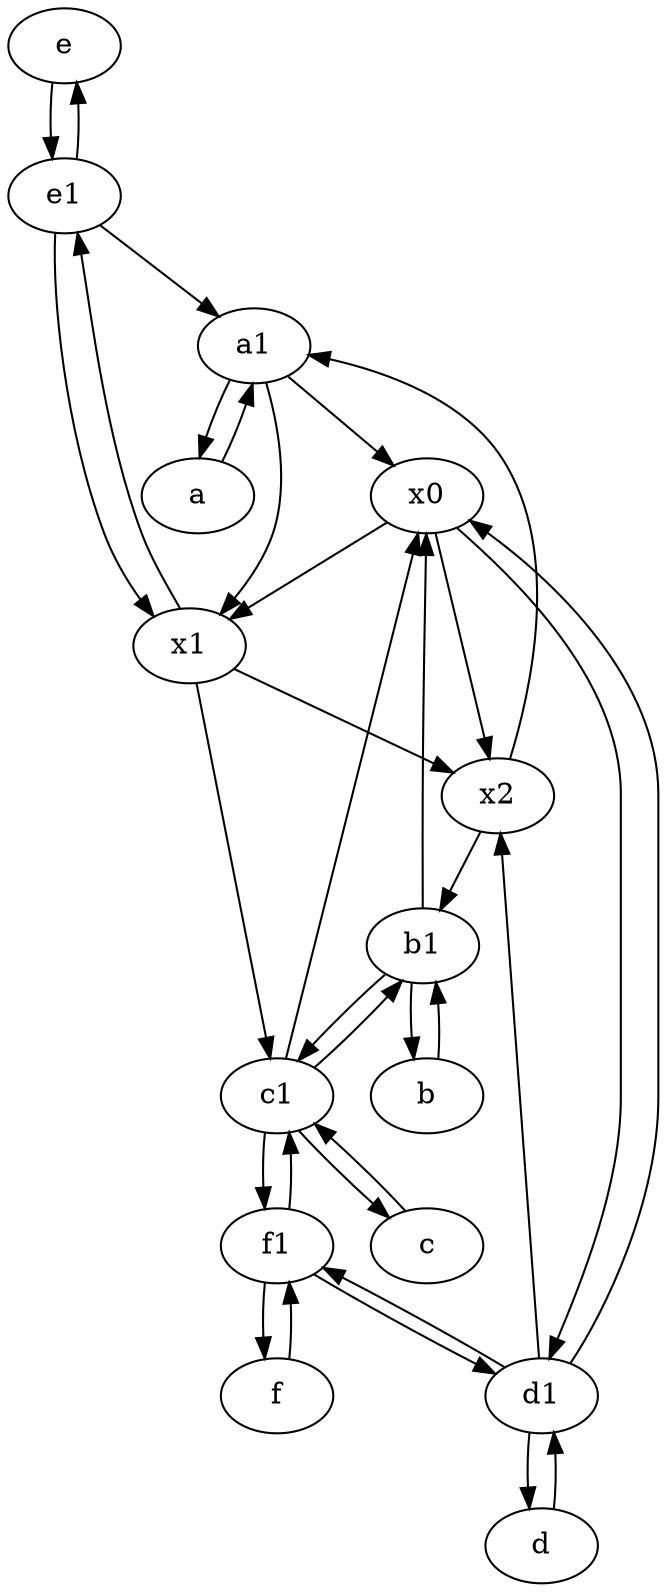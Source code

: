digraph  {
	e [pos="30,50!"];
	x2;
	x0;
	x1;
	c1 [pos="30,15!"];
	a [pos="40,10!"];
	d [pos="20,30!"];
	b [pos="50,20!"];
	f [pos="15,45!"];
	d1 [pos="25,30!"];
	a1 [pos="40,15!"];
	c [pos="20,10!"];
	f1;
	b1 [pos="45,20!"];
	e1 [pos="25,45!"];
	x1 -> e1;
	x0 -> x1;
	b -> b1;
	c1 -> x0;
	x0 -> d1;
	a1 -> a;
	x1 -> c1;
	a -> a1;
	e1 -> a1;
	b1 -> b;
	a1 -> x0;
	f1 -> f;
	c1 -> f1;
	x1 -> x2;
	c1 -> c;
	b1 -> x0;
	e1 -> e;
	c -> c1;
	e -> e1;
	f -> f1;
	d -> d1;
	a1 -> x1;
	e1 -> x1;
	x2 -> a1;
	c1 -> b1;
	x0 -> x2;
	f1 -> c1;
	d1 -> d;
	d1 -> x2;
	x2 -> b1;
	d1 -> x0;
	b1 -> c1;
	f1 -> d1;
	d1 -> f1;

	}
